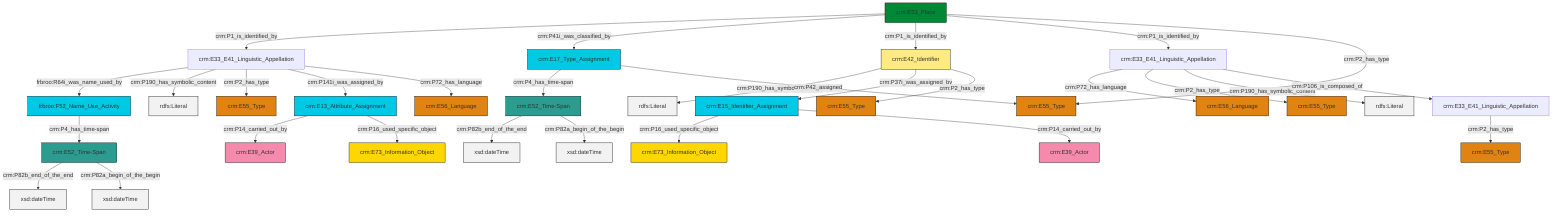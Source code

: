 graph TD
classDef Literal fill:#f2f2f2,stroke:#000000;
classDef CRM_Entity fill:#FFFFFF,stroke:#000000;
classDef Temporal_Entity fill:#00C9E6, stroke:#000000;
classDef Type fill:#E18312, stroke:#000000;
classDef Time-Span fill:#2C9C91, stroke:#000000;
classDef Appellation fill:#FFEB7F, stroke:#000000;
classDef Place fill:#008836, stroke:#000000;
classDef Persistent_Item fill:#B266B2, stroke:#000000;
classDef Conceptual_Object fill:#FFD700, stroke:#000000;
classDef Physical_Thing fill:#D2B48C, stroke:#000000;
classDef Actor fill:#f58aad, stroke:#000000;
classDef PC_Classes fill:#4ce600, stroke:#000000;
classDef Multi fill:#cccccc,stroke:#000000;

2["crm:E42_Identifier"]:::Appellation -->|crm:P190_has_symbolic_content| 3[rdfs:Literal]:::Literal
6["crm:E33_E41_Linguistic_Appellation"]:::Default -->|crm:P72_has_language| 7["crm:E56_Language"]:::Type
2["crm:E42_Identifier"]:::Appellation -->|crm:P37i_was_assigned_by| 10["crm:E15_Identifier_Assignment"]:::Temporal_Entity
11["crm:E33_E41_Linguistic_Appellation"]:::Default -->|frbroo:R64i_was_name_used_by| 4["frbroo:F52_Name_Use_Activity"]:::Temporal_Entity
12["crm:E33_E41_Linguistic_Appellation"]:::Default -->|crm:P2_has_type| 13["crm:E55_Type"]:::Type
11["crm:E33_E41_Linguistic_Appellation"]:::Default -->|crm:P190_has_symbolic_content| 14[rdfs:Literal]:::Literal
15["crm:E17_Type_Assignment"]:::Temporal_Entity -->|crm:P4_has_time-span| 17["crm:E52_Time-Span"]:::Time-Span
10["crm:E15_Identifier_Assignment"]:::Temporal_Entity -->|crm:P16_used_specific_object| 21["crm:E73_Information_Object"]:::Conceptual_Object
10["crm:E15_Identifier_Assignment"]:::Temporal_Entity -->|crm:P14_carried_out_by| 22["crm:E39_Actor"]:::Actor
23["crm:E52_Time-Span"]:::Time-Span -->|crm:P82b_end_of_the_end| 24[xsd:dateTime]:::Literal
15["crm:E17_Type_Assignment"]:::Temporal_Entity -->|crm:P42_assigned| 0["crm:E55_Type"]:::Type
25["crm:E53_Place"]:::Place -->|crm:P1_is_identified_by| 11["crm:E33_E41_Linguistic_Appellation"]:::Default
23["crm:E52_Time-Span"]:::Time-Span -->|crm:P82a_begin_of_the_begin| 27[xsd:dateTime]:::Literal
6["crm:E33_E41_Linguistic_Appellation"]:::Default -->|crm:P2_has_type| 32["crm:E55_Type"]:::Type
11["crm:E33_E41_Linguistic_Appellation"]:::Default -->|crm:P2_has_type| 28["crm:E55_Type"]:::Type
25["crm:E53_Place"]:::Place -->|crm:P41i_was_classified_by| 15["crm:E17_Type_Assignment"]:::Temporal_Entity
2["crm:E42_Identifier"]:::Appellation -->|crm:P2_has_type| 30["crm:E55_Type"]:::Type
25["crm:E53_Place"]:::Place -->|crm:P1_is_identified_by| 2["crm:E42_Identifier"]:::Appellation
25["crm:E53_Place"]:::Place -->|crm:P1_is_identified_by| 6["crm:E33_E41_Linguistic_Appellation"]:::Default
4["frbroo:F52_Name_Use_Activity"]:::Temporal_Entity -->|crm:P4_has_time-span| 23["crm:E52_Time-Span"]:::Time-Span
11["crm:E33_E41_Linguistic_Appellation"]:::Default -->|crm:P141i_was_assigned_by| 18["crm:E13_Attribute_Assignment"]:::Temporal_Entity
6["crm:E33_E41_Linguistic_Appellation"]:::Default -->|crm:P190_has_symbolic_content| 40[rdfs:Literal]:::Literal
17["crm:E52_Time-Span"]:::Time-Span -->|crm:P82b_end_of_the_end| 42[xsd:dateTime]:::Literal
11["crm:E33_E41_Linguistic_Appellation"]:::Default -->|crm:P72_has_language| 33["crm:E56_Language"]:::Type
6["crm:E33_E41_Linguistic_Appellation"]:::Default -->|crm:P106_is_composed_of| 12["crm:E33_E41_Linguistic_Appellation"]:::Default
17["crm:E52_Time-Span"]:::Time-Span -->|crm:P82a_begin_of_the_begin| 48[xsd:dateTime]:::Literal
25["crm:E53_Place"]:::Place -->|crm:P2_has_type| 0["crm:E55_Type"]:::Type
18["crm:E13_Attribute_Assignment"]:::Temporal_Entity -->|crm:P14_carried_out_by| 49["crm:E39_Actor"]:::Actor
18["crm:E13_Attribute_Assignment"]:::Temporal_Entity -->|crm:P16_used_specific_object| 8["crm:E73_Information_Object"]:::Conceptual_Object